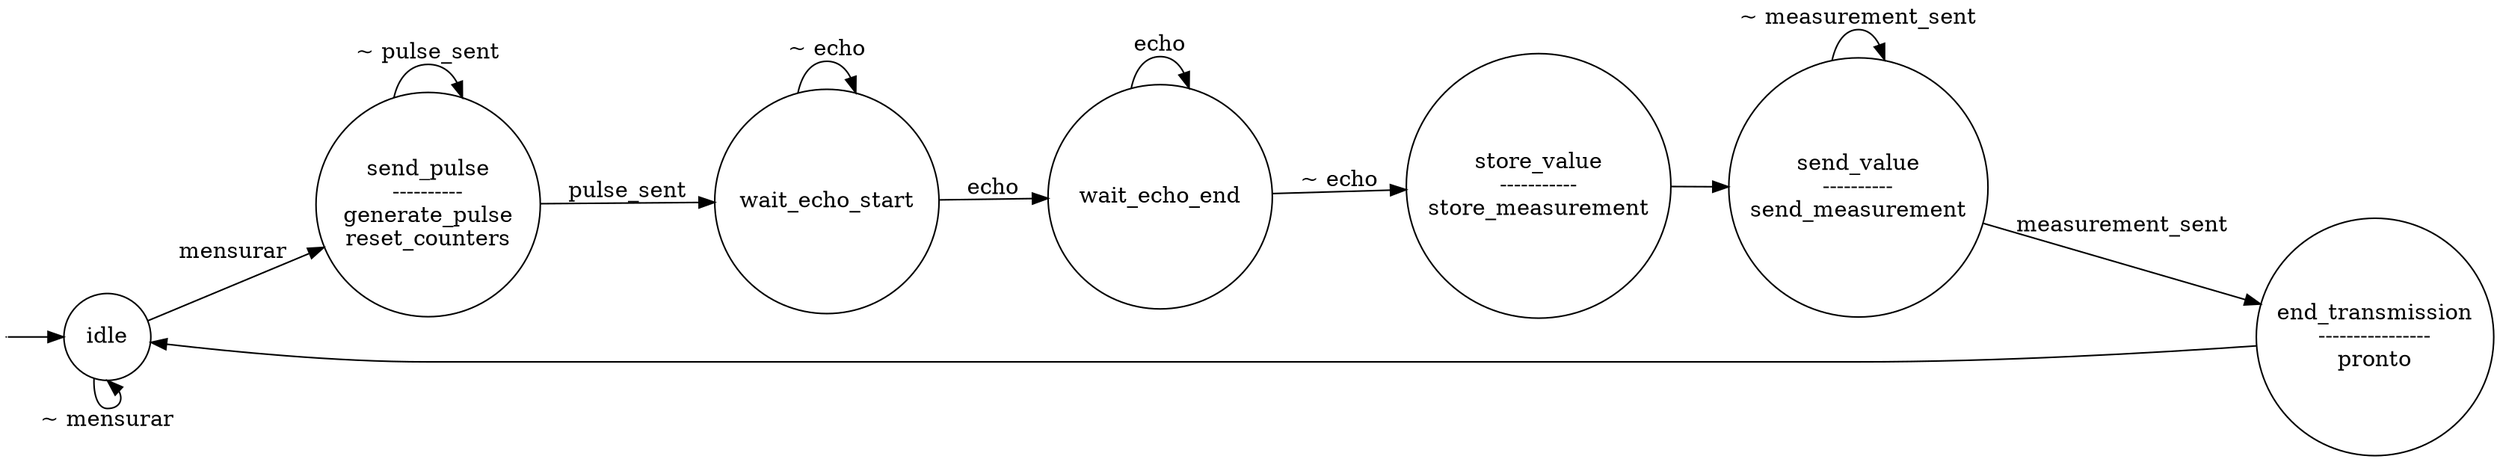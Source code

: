 digraph exp4_trena_uc {
  rankdir="LR"
  graph [dpi=1000]
  node [shape = circle];
  //edge [fontname = Helvetica, fontsize = 24];

  idle [label = "idle"];
  send_pulse [width=2, label = "send_pulse\n----------\ngenerate_pulse\nreset_counters"];
  wait_echo_start [width=2, label = "wait_echo_start"];
  wait_echo_end [width=2, label = "wait_echo_end"];
  store_value [width=2, label = "store_value\n-----------\nstore_measurement"];
  send_value [width=2, label = "send_value\n----------\nsend_measurement"];
  end_transmission [width=2, label = "end_transmission\n----------------\npronto"];

  idle -> send_pulse [label = "mensurar"];
  idle -> idle:s [label = "~ mensurar"];
  send_pulse -> wait_echo_start [label = "pulse_sent"];
  send_pulse -> send_pulse [label = "~ pulse_sent"];
  wait_echo_start -> wait_echo_end [label = "echo"];
  wait_echo_start -> wait_echo_start [label = "~ echo"];
  wait_echo_end -> store_value [label = "~ echo"];
  wait_echo_end -> wait_echo_end [label = "echo"];
  store_value -> send_value [label = ""];
  send_value -> end_transmission [label = "measurement_sent"];
  send_value -> send_value [label = "~ measurement_sent"];
  end_transmission -> idle [label = ""];

  // Estado padrão
  node [shape = point, width = 0];
  start [label = ""];
  start -> idle;
}

